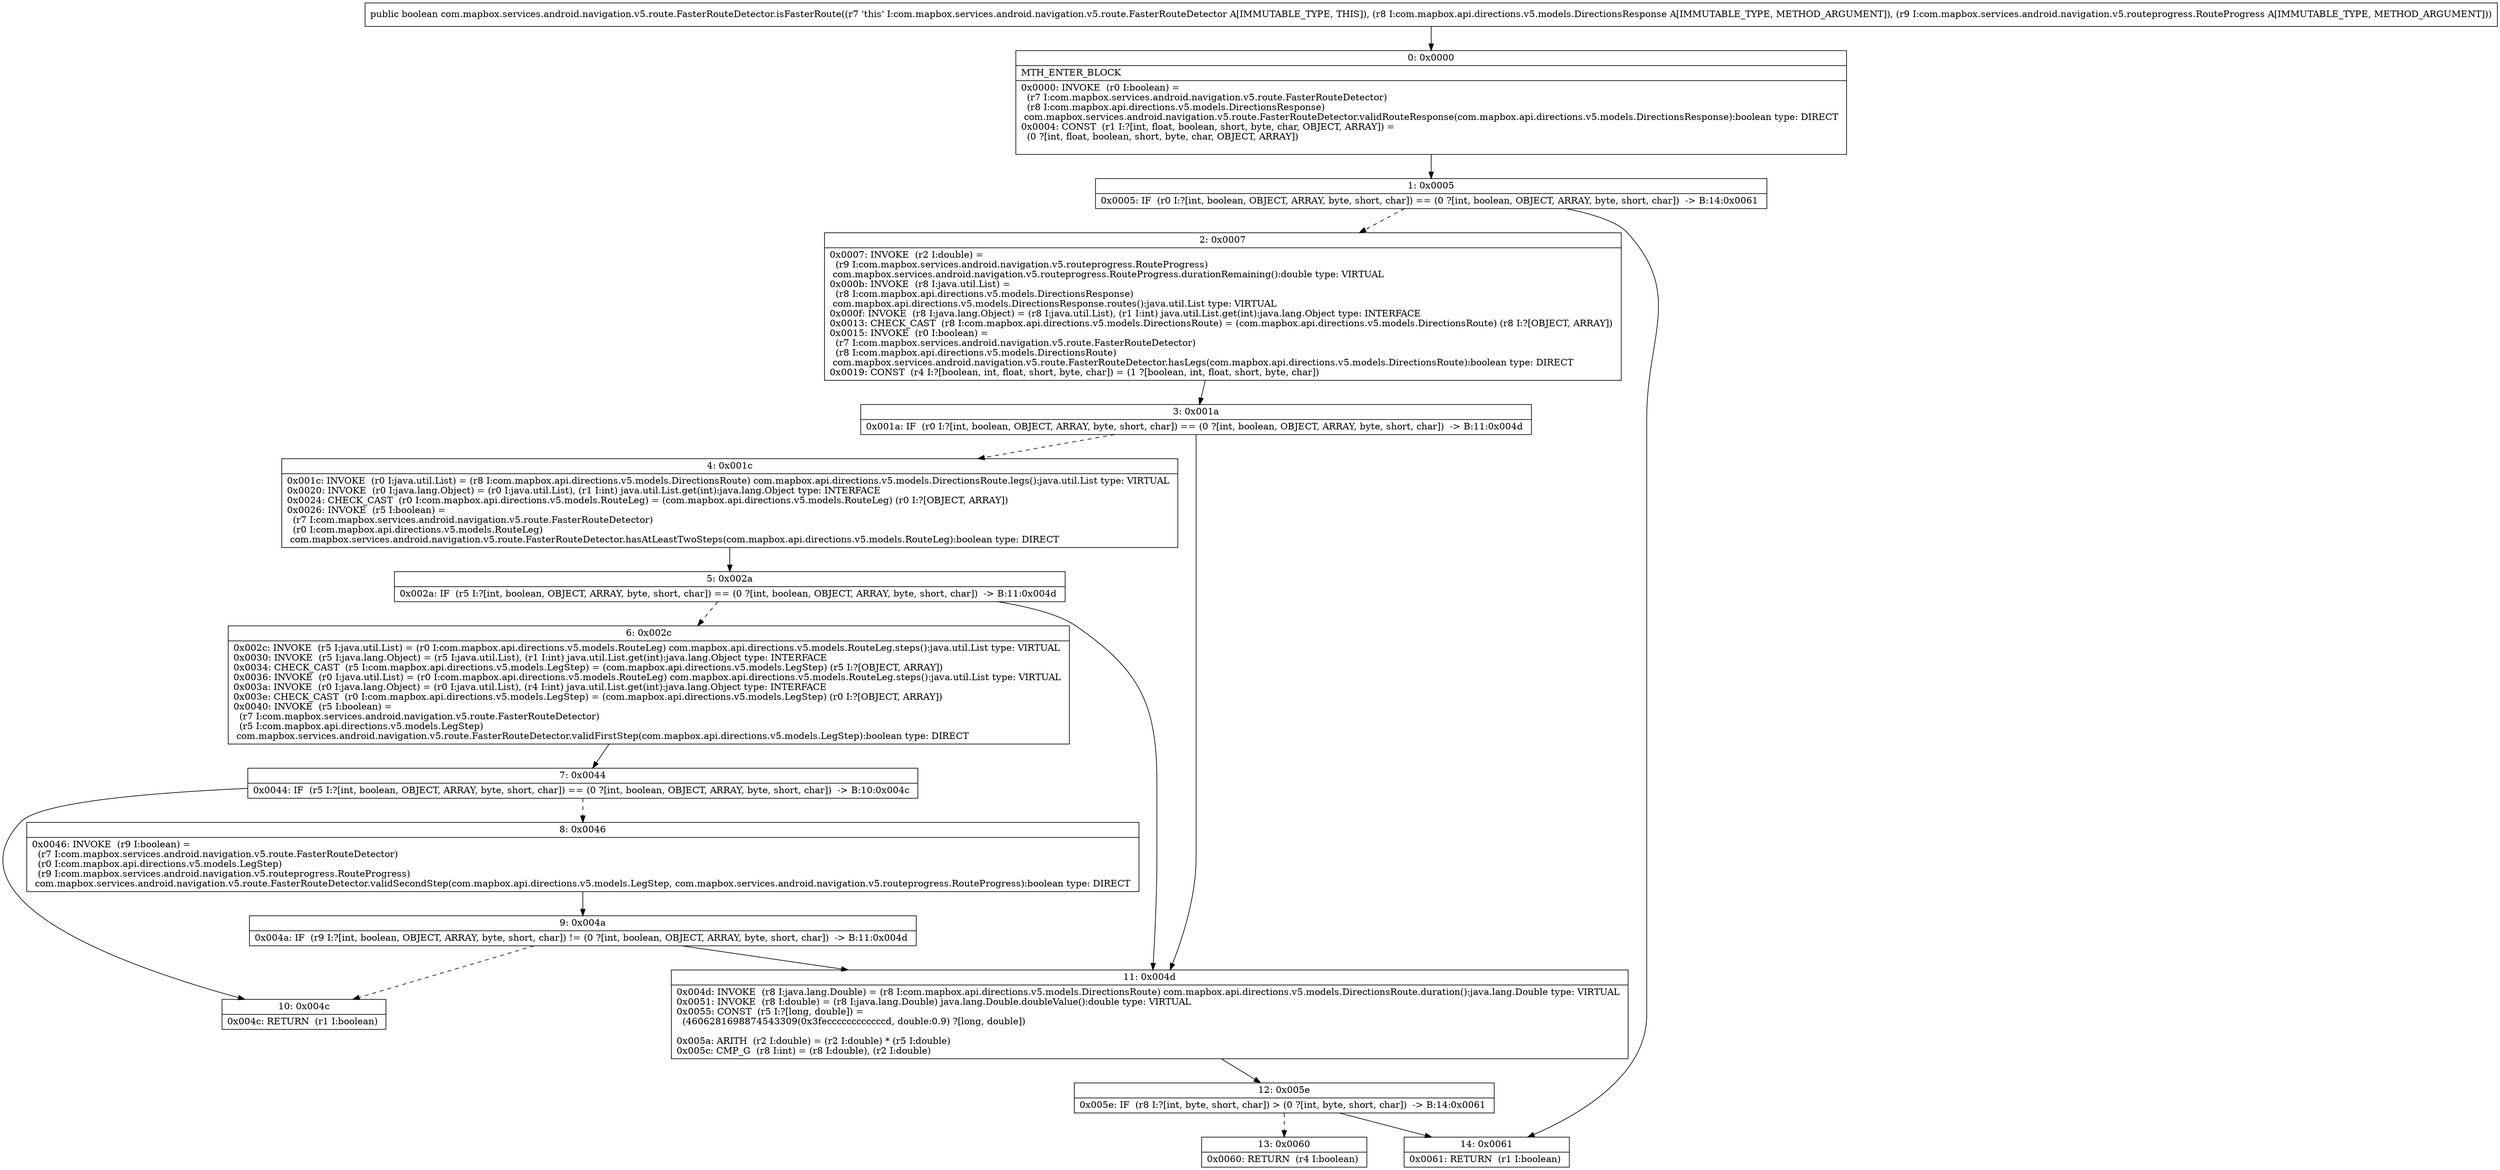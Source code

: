 digraph "CFG forcom.mapbox.services.android.navigation.v5.route.FasterRouteDetector.isFasterRoute(Lcom\/mapbox\/api\/directions\/v5\/models\/DirectionsResponse;Lcom\/mapbox\/services\/android\/navigation\/v5\/routeprogress\/RouteProgress;)Z" {
Node_0 [shape=record,label="{0\:\ 0x0000|MTH_ENTER_BLOCK\l|0x0000: INVOKE  (r0 I:boolean) = \l  (r7 I:com.mapbox.services.android.navigation.v5.route.FasterRouteDetector)\l  (r8 I:com.mapbox.api.directions.v5.models.DirectionsResponse)\l com.mapbox.services.android.navigation.v5.route.FasterRouteDetector.validRouteResponse(com.mapbox.api.directions.v5.models.DirectionsResponse):boolean type: DIRECT \l0x0004: CONST  (r1 I:?[int, float, boolean, short, byte, char, OBJECT, ARRAY]) = \l  (0 ?[int, float, boolean, short, byte, char, OBJECT, ARRAY])\l \l}"];
Node_1 [shape=record,label="{1\:\ 0x0005|0x0005: IF  (r0 I:?[int, boolean, OBJECT, ARRAY, byte, short, char]) == (0 ?[int, boolean, OBJECT, ARRAY, byte, short, char])  \-\> B:14:0x0061 \l}"];
Node_2 [shape=record,label="{2\:\ 0x0007|0x0007: INVOKE  (r2 I:double) = \l  (r9 I:com.mapbox.services.android.navigation.v5.routeprogress.RouteProgress)\l com.mapbox.services.android.navigation.v5.routeprogress.RouteProgress.durationRemaining():double type: VIRTUAL \l0x000b: INVOKE  (r8 I:java.util.List) = \l  (r8 I:com.mapbox.api.directions.v5.models.DirectionsResponse)\l com.mapbox.api.directions.v5.models.DirectionsResponse.routes():java.util.List type: VIRTUAL \l0x000f: INVOKE  (r8 I:java.lang.Object) = (r8 I:java.util.List), (r1 I:int) java.util.List.get(int):java.lang.Object type: INTERFACE \l0x0013: CHECK_CAST  (r8 I:com.mapbox.api.directions.v5.models.DirectionsRoute) = (com.mapbox.api.directions.v5.models.DirectionsRoute) (r8 I:?[OBJECT, ARRAY]) \l0x0015: INVOKE  (r0 I:boolean) = \l  (r7 I:com.mapbox.services.android.navigation.v5.route.FasterRouteDetector)\l  (r8 I:com.mapbox.api.directions.v5.models.DirectionsRoute)\l com.mapbox.services.android.navigation.v5.route.FasterRouteDetector.hasLegs(com.mapbox.api.directions.v5.models.DirectionsRoute):boolean type: DIRECT \l0x0019: CONST  (r4 I:?[boolean, int, float, short, byte, char]) = (1 ?[boolean, int, float, short, byte, char]) \l}"];
Node_3 [shape=record,label="{3\:\ 0x001a|0x001a: IF  (r0 I:?[int, boolean, OBJECT, ARRAY, byte, short, char]) == (0 ?[int, boolean, OBJECT, ARRAY, byte, short, char])  \-\> B:11:0x004d \l}"];
Node_4 [shape=record,label="{4\:\ 0x001c|0x001c: INVOKE  (r0 I:java.util.List) = (r8 I:com.mapbox.api.directions.v5.models.DirectionsRoute) com.mapbox.api.directions.v5.models.DirectionsRoute.legs():java.util.List type: VIRTUAL \l0x0020: INVOKE  (r0 I:java.lang.Object) = (r0 I:java.util.List), (r1 I:int) java.util.List.get(int):java.lang.Object type: INTERFACE \l0x0024: CHECK_CAST  (r0 I:com.mapbox.api.directions.v5.models.RouteLeg) = (com.mapbox.api.directions.v5.models.RouteLeg) (r0 I:?[OBJECT, ARRAY]) \l0x0026: INVOKE  (r5 I:boolean) = \l  (r7 I:com.mapbox.services.android.navigation.v5.route.FasterRouteDetector)\l  (r0 I:com.mapbox.api.directions.v5.models.RouteLeg)\l com.mapbox.services.android.navigation.v5.route.FasterRouteDetector.hasAtLeastTwoSteps(com.mapbox.api.directions.v5.models.RouteLeg):boolean type: DIRECT \l}"];
Node_5 [shape=record,label="{5\:\ 0x002a|0x002a: IF  (r5 I:?[int, boolean, OBJECT, ARRAY, byte, short, char]) == (0 ?[int, boolean, OBJECT, ARRAY, byte, short, char])  \-\> B:11:0x004d \l}"];
Node_6 [shape=record,label="{6\:\ 0x002c|0x002c: INVOKE  (r5 I:java.util.List) = (r0 I:com.mapbox.api.directions.v5.models.RouteLeg) com.mapbox.api.directions.v5.models.RouteLeg.steps():java.util.List type: VIRTUAL \l0x0030: INVOKE  (r5 I:java.lang.Object) = (r5 I:java.util.List), (r1 I:int) java.util.List.get(int):java.lang.Object type: INTERFACE \l0x0034: CHECK_CAST  (r5 I:com.mapbox.api.directions.v5.models.LegStep) = (com.mapbox.api.directions.v5.models.LegStep) (r5 I:?[OBJECT, ARRAY]) \l0x0036: INVOKE  (r0 I:java.util.List) = (r0 I:com.mapbox.api.directions.v5.models.RouteLeg) com.mapbox.api.directions.v5.models.RouteLeg.steps():java.util.List type: VIRTUAL \l0x003a: INVOKE  (r0 I:java.lang.Object) = (r0 I:java.util.List), (r4 I:int) java.util.List.get(int):java.lang.Object type: INTERFACE \l0x003e: CHECK_CAST  (r0 I:com.mapbox.api.directions.v5.models.LegStep) = (com.mapbox.api.directions.v5.models.LegStep) (r0 I:?[OBJECT, ARRAY]) \l0x0040: INVOKE  (r5 I:boolean) = \l  (r7 I:com.mapbox.services.android.navigation.v5.route.FasterRouteDetector)\l  (r5 I:com.mapbox.api.directions.v5.models.LegStep)\l com.mapbox.services.android.navigation.v5.route.FasterRouteDetector.validFirstStep(com.mapbox.api.directions.v5.models.LegStep):boolean type: DIRECT \l}"];
Node_7 [shape=record,label="{7\:\ 0x0044|0x0044: IF  (r5 I:?[int, boolean, OBJECT, ARRAY, byte, short, char]) == (0 ?[int, boolean, OBJECT, ARRAY, byte, short, char])  \-\> B:10:0x004c \l}"];
Node_8 [shape=record,label="{8\:\ 0x0046|0x0046: INVOKE  (r9 I:boolean) = \l  (r7 I:com.mapbox.services.android.navigation.v5.route.FasterRouteDetector)\l  (r0 I:com.mapbox.api.directions.v5.models.LegStep)\l  (r9 I:com.mapbox.services.android.navigation.v5.routeprogress.RouteProgress)\l com.mapbox.services.android.navigation.v5.route.FasterRouteDetector.validSecondStep(com.mapbox.api.directions.v5.models.LegStep, com.mapbox.services.android.navigation.v5.routeprogress.RouteProgress):boolean type: DIRECT \l}"];
Node_9 [shape=record,label="{9\:\ 0x004a|0x004a: IF  (r9 I:?[int, boolean, OBJECT, ARRAY, byte, short, char]) != (0 ?[int, boolean, OBJECT, ARRAY, byte, short, char])  \-\> B:11:0x004d \l}"];
Node_10 [shape=record,label="{10\:\ 0x004c|0x004c: RETURN  (r1 I:boolean) \l}"];
Node_11 [shape=record,label="{11\:\ 0x004d|0x004d: INVOKE  (r8 I:java.lang.Double) = (r8 I:com.mapbox.api.directions.v5.models.DirectionsRoute) com.mapbox.api.directions.v5.models.DirectionsRoute.duration():java.lang.Double type: VIRTUAL \l0x0051: INVOKE  (r8 I:double) = (r8 I:java.lang.Double) java.lang.Double.doubleValue():double type: VIRTUAL \l0x0055: CONST  (r5 I:?[long, double]) = \l  (4606281698874543309(0x3feccccccccccccd, double:0.9) ?[long, double])\l \l0x005a: ARITH  (r2 I:double) = (r2 I:double) * (r5 I:double) \l0x005c: CMP_G  (r8 I:int) = (r8 I:double), (r2 I:double) \l}"];
Node_12 [shape=record,label="{12\:\ 0x005e|0x005e: IF  (r8 I:?[int, byte, short, char]) \> (0 ?[int, byte, short, char])  \-\> B:14:0x0061 \l}"];
Node_13 [shape=record,label="{13\:\ 0x0060|0x0060: RETURN  (r4 I:boolean) \l}"];
Node_14 [shape=record,label="{14\:\ 0x0061|0x0061: RETURN  (r1 I:boolean) \l}"];
MethodNode[shape=record,label="{public boolean com.mapbox.services.android.navigation.v5.route.FasterRouteDetector.isFasterRoute((r7 'this' I:com.mapbox.services.android.navigation.v5.route.FasterRouteDetector A[IMMUTABLE_TYPE, THIS]), (r8 I:com.mapbox.api.directions.v5.models.DirectionsResponse A[IMMUTABLE_TYPE, METHOD_ARGUMENT]), (r9 I:com.mapbox.services.android.navigation.v5.routeprogress.RouteProgress A[IMMUTABLE_TYPE, METHOD_ARGUMENT])) }"];
MethodNode -> Node_0;
Node_0 -> Node_1;
Node_1 -> Node_2[style=dashed];
Node_1 -> Node_14;
Node_2 -> Node_3;
Node_3 -> Node_4[style=dashed];
Node_3 -> Node_11;
Node_4 -> Node_5;
Node_5 -> Node_6[style=dashed];
Node_5 -> Node_11;
Node_6 -> Node_7;
Node_7 -> Node_8[style=dashed];
Node_7 -> Node_10;
Node_8 -> Node_9;
Node_9 -> Node_10[style=dashed];
Node_9 -> Node_11;
Node_11 -> Node_12;
Node_12 -> Node_13[style=dashed];
Node_12 -> Node_14;
}

